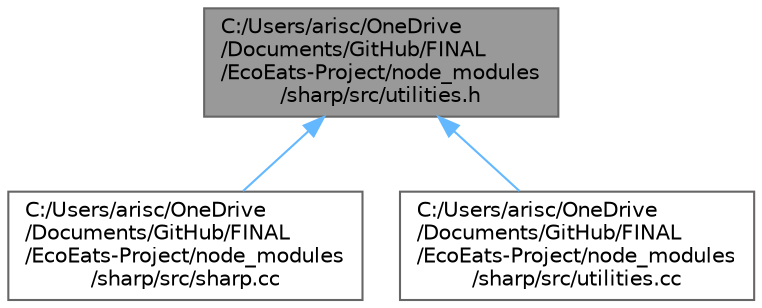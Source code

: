 digraph "C:/Users/arisc/OneDrive/Documents/GitHub/FINAL/EcoEats-Project/node_modules/sharp/src/utilities.h"
{
 // LATEX_PDF_SIZE
  bgcolor="transparent";
  edge [fontname=Helvetica,fontsize=10,labelfontname=Helvetica,labelfontsize=10];
  node [fontname=Helvetica,fontsize=10,shape=box,height=0.2,width=0.4];
  Node1 [id="Node000001",label="C:/Users/arisc/OneDrive\l/Documents/GitHub/FINAL\l/EcoEats-Project/node_modules\l/sharp/src/utilities.h",height=0.2,width=0.4,color="gray40", fillcolor="grey60", style="filled", fontcolor="black",tooltip=" "];
  Node1 -> Node2 [id="edge1_Node000001_Node000002",dir="back",color="steelblue1",style="solid",tooltip=" "];
  Node2 [id="Node000002",label="C:/Users/arisc/OneDrive\l/Documents/GitHub/FINAL\l/EcoEats-Project/node_modules\l/sharp/src/sharp.cc",height=0.2,width=0.4,color="grey40", fillcolor="white", style="filled",URL="$sharp_8cc.html",tooltip=" "];
  Node1 -> Node3 [id="edge2_Node000001_Node000003",dir="back",color="steelblue1",style="solid",tooltip=" "];
  Node3 [id="Node000003",label="C:/Users/arisc/OneDrive\l/Documents/GitHub/FINAL\l/EcoEats-Project/node_modules\l/sharp/src/utilities.cc",height=0.2,width=0.4,color="grey40", fillcolor="white", style="filled",URL="$utilities_8cc.html",tooltip=" "];
}
